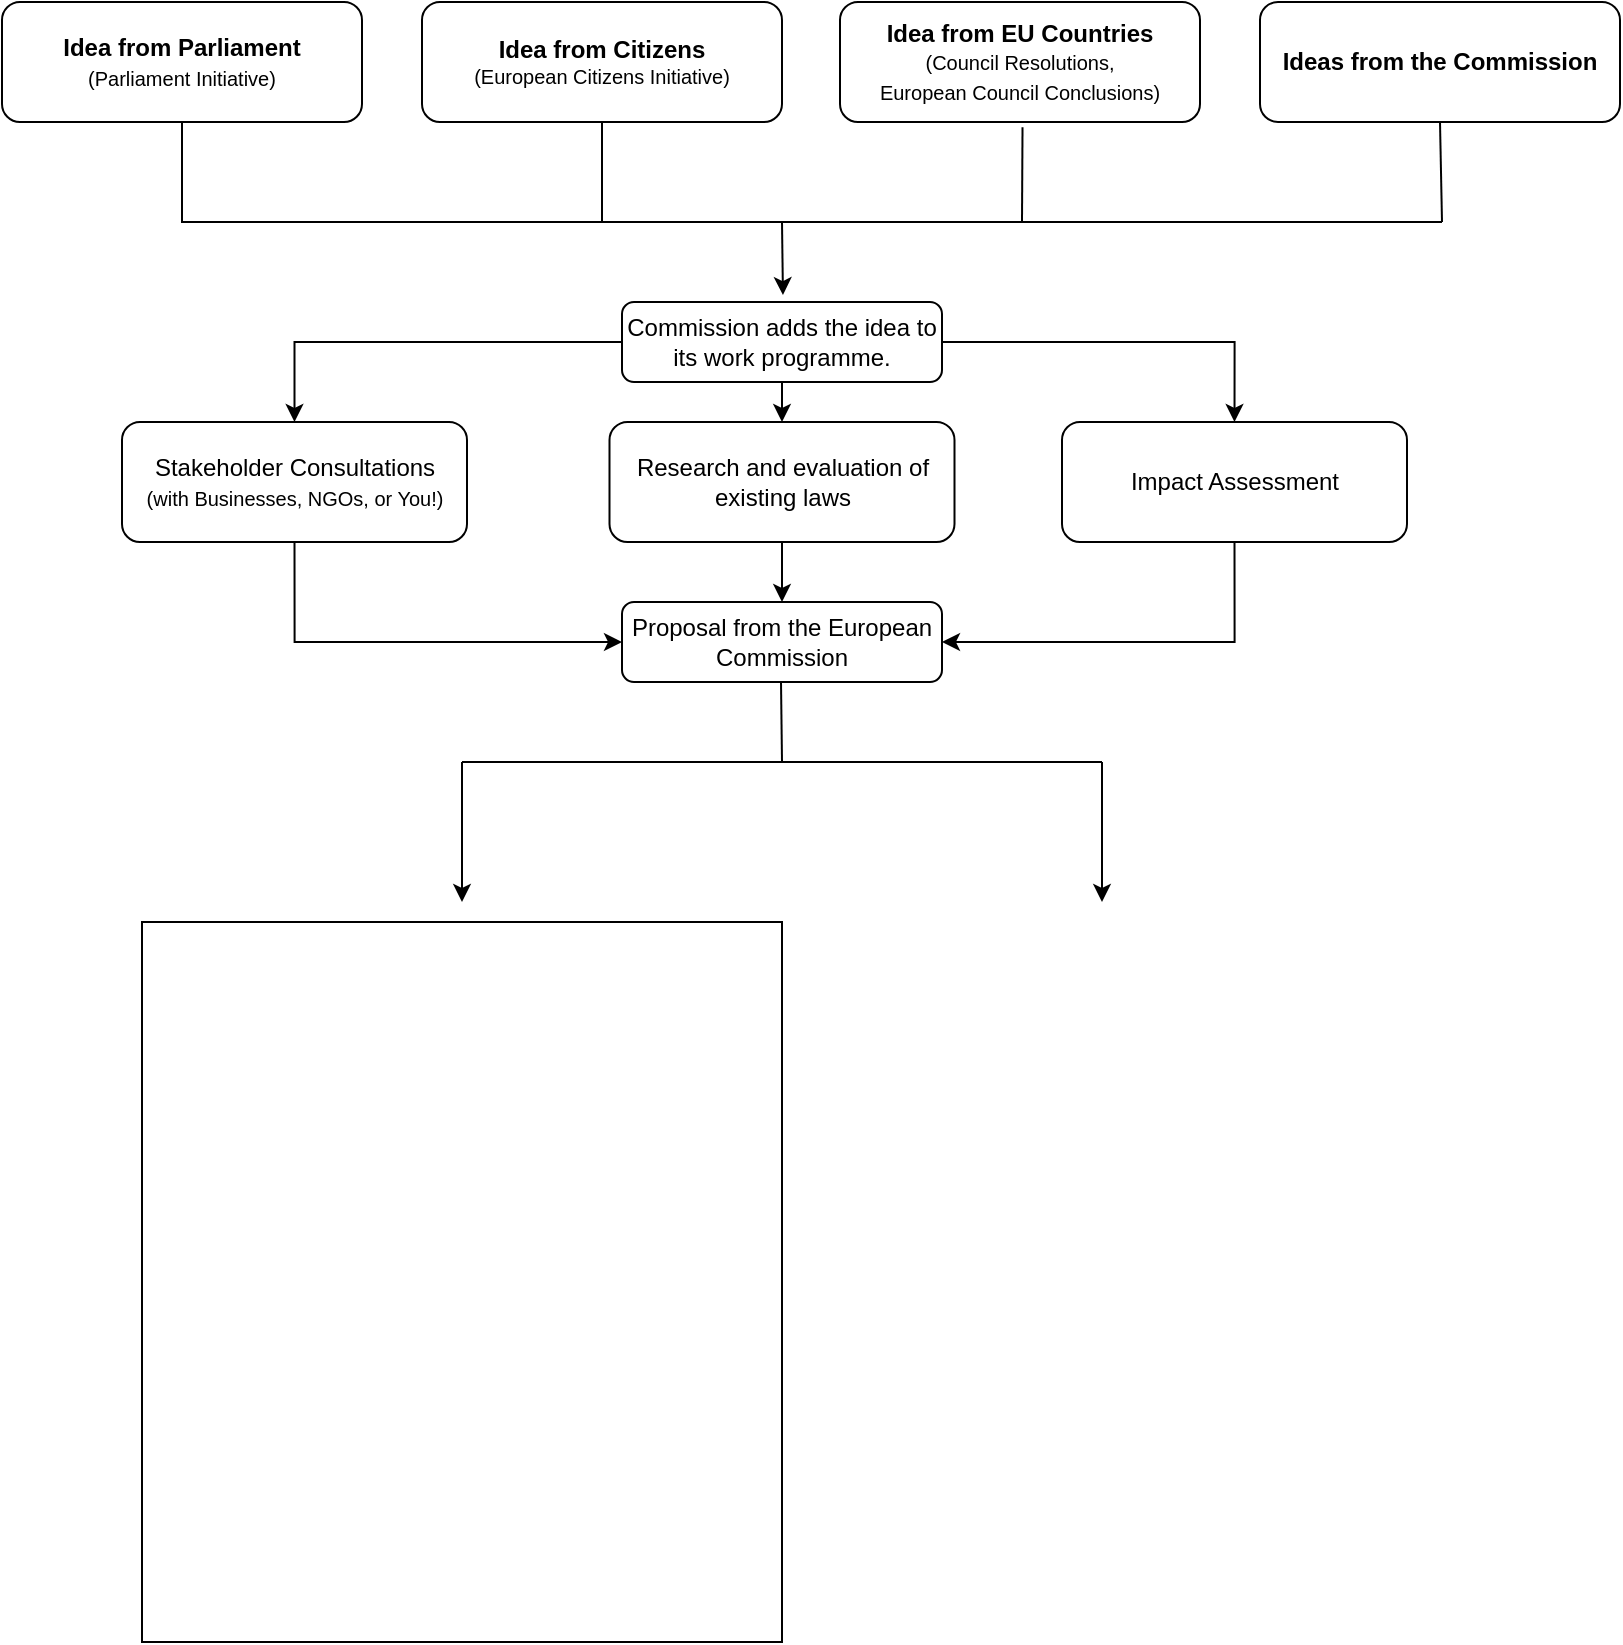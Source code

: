 <mxfile version="23.1.1" type="github">
  <diagram id="C5RBs43oDa-KdzZeNtuy" name="Page-1">
    <mxGraphModel dx="1975" dy="1095" grid="1" gridSize="10" guides="1" tooltips="1" connect="1" arrows="1" fold="1" page="1" pageScale="1" pageWidth="827" pageHeight="2200" math="0" shadow="0">
      <root>
        <mxCell id="WIyWlLk6GJQsqaUBKTNV-0" />
        <mxCell id="WIyWlLk6GJQsqaUBKTNV-1" parent="WIyWlLk6GJQsqaUBKTNV-0" />
        <mxCell id="WIyWlLk6GJQsqaUBKTNV-3" value="Proposal from the European Commission" style="rounded=1;whiteSpace=wrap;html=1;fontSize=12;glass=0;strokeWidth=1;shadow=0;" parent="WIyWlLk6GJQsqaUBKTNV-1" vertex="1">
          <mxGeometry x="320" y="320" width="160" height="40" as="geometry" />
        </mxCell>
        <mxCell id="qnNjF8C_8HzFQq0--99x-1" value="" style="endArrow=none;html=1;rounded=0;" edge="1" parent="WIyWlLk6GJQsqaUBKTNV-1">
          <mxGeometry width="50" height="50" relative="1" as="geometry">
            <mxPoint x="400" y="400" as="sourcePoint" />
            <mxPoint x="399.5" y="360" as="targetPoint" />
          </mxGeometry>
        </mxCell>
        <mxCell id="qnNjF8C_8HzFQq0--99x-2" value="" style="endArrow=none;html=1;rounded=0;" edge="1" parent="WIyWlLk6GJQsqaUBKTNV-1">
          <mxGeometry width="50" height="50" relative="1" as="geometry">
            <mxPoint x="400" y="400" as="sourcePoint" />
            <mxPoint x="240" y="400" as="targetPoint" />
          </mxGeometry>
        </mxCell>
        <mxCell id="qnNjF8C_8HzFQq0--99x-3" value="" style="endArrow=none;html=1;rounded=0;" edge="1" parent="WIyWlLk6GJQsqaUBKTNV-1">
          <mxGeometry width="50" height="50" relative="1" as="geometry">
            <mxPoint x="560" y="400" as="sourcePoint" />
            <mxPoint x="400" y="400" as="targetPoint" />
          </mxGeometry>
        </mxCell>
        <mxCell id="qnNjF8C_8HzFQq0--99x-4" value="" style="endArrow=classic;html=1;rounded=0;" edge="1" parent="WIyWlLk6GJQsqaUBKTNV-1">
          <mxGeometry width="50" height="50" relative="1" as="geometry">
            <mxPoint x="240" y="400" as="sourcePoint" />
            <mxPoint x="240" y="470" as="targetPoint" />
          </mxGeometry>
        </mxCell>
        <mxCell id="qnNjF8C_8HzFQq0--99x-5" value="" style="endArrow=classic;html=1;rounded=0;" edge="1" parent="WIyWlLk6GJQsqaUBKTNV-1">
          <mxGeometry width="50" height="50" relative="1" as="geometry">
            <mxPoint x="560" y="400" as="sourcePoint" />
            <mxPoint x="560" y="470" as="targetPoint" />
          </mxGeometry>
        </mxCell>
        <mxCell id="qnNjF8C_8HzFQq0--99x-7" value="" style="rounded=0;whiteSpace=wrap;html=1;" vertex="1" parent="WIyWlLk6GJQsqaUBKTNV-1">
          <mxGeometry x="80" y="480" width="320" height="360" as="geometry" />
        </mxCell>
        <mxCell id="qnNjF8C_8HzFQq0--99x-30" style="edgeStyle=orthogonalEdgeStyle;rounded=0;orthogonalLoop=1;jettySize=auto;html=1;exitX=0.5;exitY=1;exitDx=0;exitDy=0;entryX=0;entryY=0.5;entryDx=0;entryDy=0;" edge="1" parent="WIyWlLk6GJQsqaUBKTNV-1" source="qnNjF8C_8HzFQq0--99x-9" target="WIyWlLk6GJQsqaUBKTNV-3">
          <mxGeometry relative="1" as="geometry" />
        </mxCell>
        <mxCell id="qnNjF8C_8HzFQq0--99x-9" value="&lt;div&gt;Stakeholder Consultations&lt;br&gt;&lt;font style=&quot;font-size: 10px;&quot;&gt;(with Businesses, NGOs, or You!)&lt;/font&gt;&lt;br&gt;&lt;/div&gt;" style="rounded=1;whiteSpace=wrap;html=1;fontSize=12;glass=0;strokeWidth=1;shadow=0;" vertex="1" parent="WIyWlLk6GJQsqaUBKTNV-1">
          <mxGeometry x="70" y="230" width="172.5" height="60" as="geometry" />
        </mxCell>
        <mxCell id="qnNjF8C_8HzFQq0--99x-25" style="edgeStyle=orthogonalEdgeStyle;rounded=0;orthogonalLoop=1;jettySize=auto;html=1;exitX=0;exitY=0.5;exitDx=0;exitDy=0;" edge="1" parent="WIyWlLk6GJQsqaUBKTNV-1" source="qnNjF8C_8HzFQq0--99x-10" target="qnNjF8C_8HzFQq0--99x-9">
          <mxGeometry relative="1" as="geometry" />
        </mxCell>
        <mxCell id="qnNjF8C_8HzFQq0--99x-28" style="edgeStyle=orthogonalEdgeStyle;rounded=0;orthogonalLoop=1;jettySize=auto;html=1;exitX=0.5;exitY=1;exitDx=0;exitDy=0;entryX=0.5;entryY=0;entryDx=0;entryDy=0;" edge="1" parent="WIyWlLk6GJQsqaUBKTNV-1" source="qnNjF8C_8HzFQq0--99x-10" target="qnNjF8C_8HzFQq0--99x-27">
          <mxGeometry relative="1" as="geometry" />
        </mxCell>
        <mxCell id="qnNjF8C_8HzFQq0--99x-29" style="edgeStyle=orthogonalEdgeStyle;rounded=0;orthogonalLoop=1;jettySize=auto;html=1;exitX=1;exitY=0.5;exitDx=0;exitDy=0;entryX=0.5;entryY=0;entryDx=0;entryDy=0;" edge="1" parent="WIyWlLk6GJQsqaUBKTNV-1" source="qnNjF8C_8HzFQq0--99x-10" target="qnNjF8C_8HzFQq0--99x-26">
          <mxGeometry relative="1" as="geometry" />
        </mxCell>
        <mxCell id="qnNjF8C_8HzFQq0--99x-10" value="Commission adds the idea to its work programme." style="rounded=1;whiteSpace=wrap;html=1;fontSize=12;glass=0;strokeWidth=1;shadow=0;" vertex="1" parent="WIyWlLk6GJQsqaUBKTNV-1">
          <mxGeometry x="320" y="170" width="160" height="40" as="geometry" />
        </mxCell>
        <mxCell id="qnNjF8C_8HzFQq0--99x-12" value="&lt;div&gt;&lt;b&gt;Idea from Parliament&lt;/b&gt;&lt;/div&gt;&lt;div&gt;&lt;font style=&quot;font-size: 10px;&quot;&gt;(Parliament Initiative)&lt;/font&gt;&lt;br&gt;&lt;/div&gt;" style="rounded=1;whiteSpace=wrap;html=1;fontSize=12;glass=0;strokeWidth=1;shadow=0;" vertex="1" parent="WIyWlLk6GJQsqaUBKTNV-1">
          <mxGeometry x="10" y="20" width="180" height="60" as="geometry" />
        </mxCell>
        <mxCell id="qnNjF8C_8HzFQq0--99x-13" value="&lt;div&gt;&lt;b&gt;Idea from Citizens&lt;/b&gt;&lt;/div&gt;&lt;div style=&quot;font-size: 10px;&quot;&gt;(European Citizens Initiative)&lt;br&gt;&lt;/div&gt;" style="rounded=1;whiteSpace=wrap;html=1;fontSize=12;glass=0;strokeWidth=1;shadow=0;" vertex="1" parent="WIyWlLk6GJQsqaUBKTNV-1">
          <mxGeometry x="220" y="20" width="180" height="60" as="geometry" />
        </mxCell>
        <mxCell id="qnNjF8C_8HzFQq0--99x-14" value="&lt;div&gt;&lt;b&gt;Idea from EU Countries&lt;/b&gt;&lt;/div&gt;&lt;div&gt;&lt;font style=&quot;font-size: 10px;&quot;&gt;(Council Resolutions,&lt;/font&gt;&lt;/div&gt;&lt;div&gt;&lt;font style=&quot;font-size: 10px;&quot;&gt;European Council Conclusions)&lt;/font&gt;&lt;/div&gt;" style="rounded=1;whiteSpace=wrap;html=1;fontSize=12;glass=0;strokeWidth=1;shadow=0;" vertex="1" parent="WIyWlLk6GJQsqaUBKTNV-1">
          <mxGeometry x="429" y="20" width="180" height="60" as="geometry" />
        </mxCell>
        <mxCell id="qnNjF8C_8HzFQq0--99x-15" value="&lt;div&gt;&lt;b&gt;Ideas from the Commission&lt;/b&gt;&lt;/div&gt;" style="rounded=1;whiteSpace=wrap;html=1;fontSize=12;glass=0;strokeWidth=1;shadow=0;" vertex="1" parent="WIyWlLk6GJQsqaUBKTNV-1">
          <mxGeometry x="639" y="20" width="180" height="60" as="geometry" />
        </mxCell>
        <mxCell id="qnNjF8C_8HzFQq0--99x-17" value="" style="endArrow=none;html=1;rounded=0;exitX=0.5;exitY=1;exitDx=0;exitDy=0;" edge="1" parent="WIyWlLk6GJQsqaUBKTNV-1" source="qnNjF8C_8HzFQq0--99x-12">
          <mxGeometry width="50" height="50" relative="1" as="geometry">
            <mxPoint x="360" y="460" as="sourcePoint" />
            <mxPoint x="730" y="130" as="targetPoint" />
            <Array as="points">
              <mxPoint x="100" y="130" />
              <mxPoint x="320" y="130" />
            </Array>
          </mxGeometry>
        </mxCell>
        <mxCell id="qnNjF8C_8HzFQq0--99x-18" value="" style="endArrow=none;html=1;rounded=0;entryX=0.5;entryY=1;entryDx=0;entryDy=0;" edge="1" parent="WIyWlLk6GJQsqaUBKTNV-1" target="qnNjF8C_8HzFQq0--99x-15">
          <mxGeometry width="50" height="50" relative="1" as="geometry">
            <mxPoint x="730" y="130" as="sourcePoint" />
            <mxPoint x="730" y="100" as="targetPoint" />
          </mxGeometry>
        </mxCell>
        <mxCell id="qnNjF8C_8HzFQq0--99x-20" value="" style="endArrow=none;html=1;rounded=0;entryX=0.507;entryY=1.044;entryDx=0;entryDy=0;entryPerimeter=0;" edge="1" parent="WIyWlLk6GJQsqaUBKTNV-1" target="qnNjF8C_8HzFQq0--99x-14">
          <mxGeometry width="50" height="50" relative="1" as="geometry">
            <mxPoint x="520" y="130" as="sourcePoint" />
            <mxPoint x="520" y="90" as="targetPoint" />
          </mxGeometry>
        </mxCell>
        <mxCell id="qnNjF8C_8HzFQq0--99x-21" value="" style="endArrow=none;html=1;rounded=0;entryX=0.5;entryY=1;entryDx=0;entryDy=0;" edge="1" parent="WIyWlLk6GJQsqaUBKTNV-1" target="qnNjF8C_8HzFQq0--99x-13">
          <mxGeometry width="50" height="50" relative="1" as="geometry">
            <mxPoint x="310" y="130" as="sourcePoint" />
            <mxPoint x="310" y="90" as="targetPoint" />
          </mxGeometry>
        </mxCell>
        <mxCell id="qnNjF8C_8HzFQq0--99x-23" value="" style="endArrow=classic;html=1;rounded=0;entryX=0.503;entryY=-0.086;entryDx=0;entryDy=0;entryPerimeter=0;" edge="1" parent="WIyWlLk6GJQsqaUBKTNV-1" target="qnNjF8C_8HzFQq0--99x-10">
          <mxGeometry width="50" height="50" relative="1" as="geometry">
            <mxPoint x="400" y="130" as="sourcePoint" />
            <mxPoint x="400" y="170" as="targetPoint" />
          </mxGeometry>
        </mxCell>
        <mxCell id="qnNjF8C_8HzFQq0--99x-31" style="edgeStyle=orthogonalEdgeStyle;rounded=0;orthogonalLoop=1;jettySize=auto;html=1;exitX=0.5;exitY=1;exitDx=0;exitDy=0;entryX=1;entryY=0.5;entryDx=0;entryDy=0;" edge="1" parent="WIyWlLk6GJQsqaUBKTNV-1" source="qnNjF8C_8HzFQq0--99x-26" target="WIyWlLk6GJQsqaUBKTNV-3">
          <mxGeometry relative="1" as="geometry" />
        </mxCell>
        <mxCell id="qnNjF8C_8HzFQq0--99x-26" value="Impact Assessment" style="rounded=1;whiteSpace=wrap;html=1;fontSize=12;glass=0;strokeWidth=1;shadow=0;" vertex="1" parent="WIyWlLk6GJQsqaUBKTNV-1">
          <mxGeometry x="540" y="230" width="172.5" height="60" as="geometry" />
        </mxCell>
        <mxCell id="qnNjF8C_8HzFQq0--99x-32" style="edgeStyle=orthogonalEdgeStyle;rounded=0;orthogonalLoop=1;jettySize=auto;html=1;exitX=0.5;exitY=1;exitDx=0;exitDy=0;" edge="1" parent="WIyWlLk6GJQsqaUBKTNV-1" source="qnNjF8C_8HzFQq0--99x-27">
          <mxGeometry relative="1" as="geometry">
            <mxPoint x="400" y="320" as="targetPoint" />
          </mxGeometry>
        </mxCell>
        <mxCell id="qnNjF8C_8HzFQq0--99x-27" value="Research and evaluation of existing laws" style="rounded=1;whiteSpace=wrap;html=1;fontSize=12;glass=0;strokeWidth=1;shadow=0;" vertex="1" parent="WIyWlLk6GJQsqaUBKTNV-1">
          <mxGeometry x="313.75" y="230" width="172.5" height="60" as="geometry" />
        </mxCell>
      </root>
    </mxGraphModel>
  </diagram>
</mxfile>
